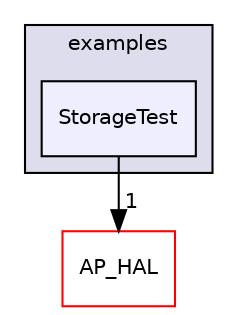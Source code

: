 digraph "libraries/StorageManager/examples/StorageTest" {
  compound=true
  node [ fontsize="10", fontname="Helvetica"];
  edge [ labelfontsize="10", labelfontname="Helvetica"];
  subgraph clusterdir_474aeee81fb55de6681455f1647fa7c3 {
    graph [ bgcolor="#ddddee", pencolor="black", label="examples" fontname="Helvetica", fontsize="10", URL="dir_474aeee81fb55de6681455f1647fa7c3.html"]
  dir_29deefa322c583feaf109d74788483e0 [shape=box, label="StorageTest", style="filled", fillcolor="#eeeeff", pencolor="black", URL="dir_29deefa322c583feaf109d74788483e0.html"];
  }
  dir_1cbc10423b2512b31103883361e0123b [shape=box label="AP_HAL" fillcolor="white" style="filled" color="red" URL="dir_1cbc10423b2512b31103883361e0123b.html"];
  dir_29deefa322c583feaf109d74788483e0->dir_1cbc10423b2512b31103883361e0123b [headlabel="1", labeldistance=1.5 headhref="dir_000193_000057.html"];
}
